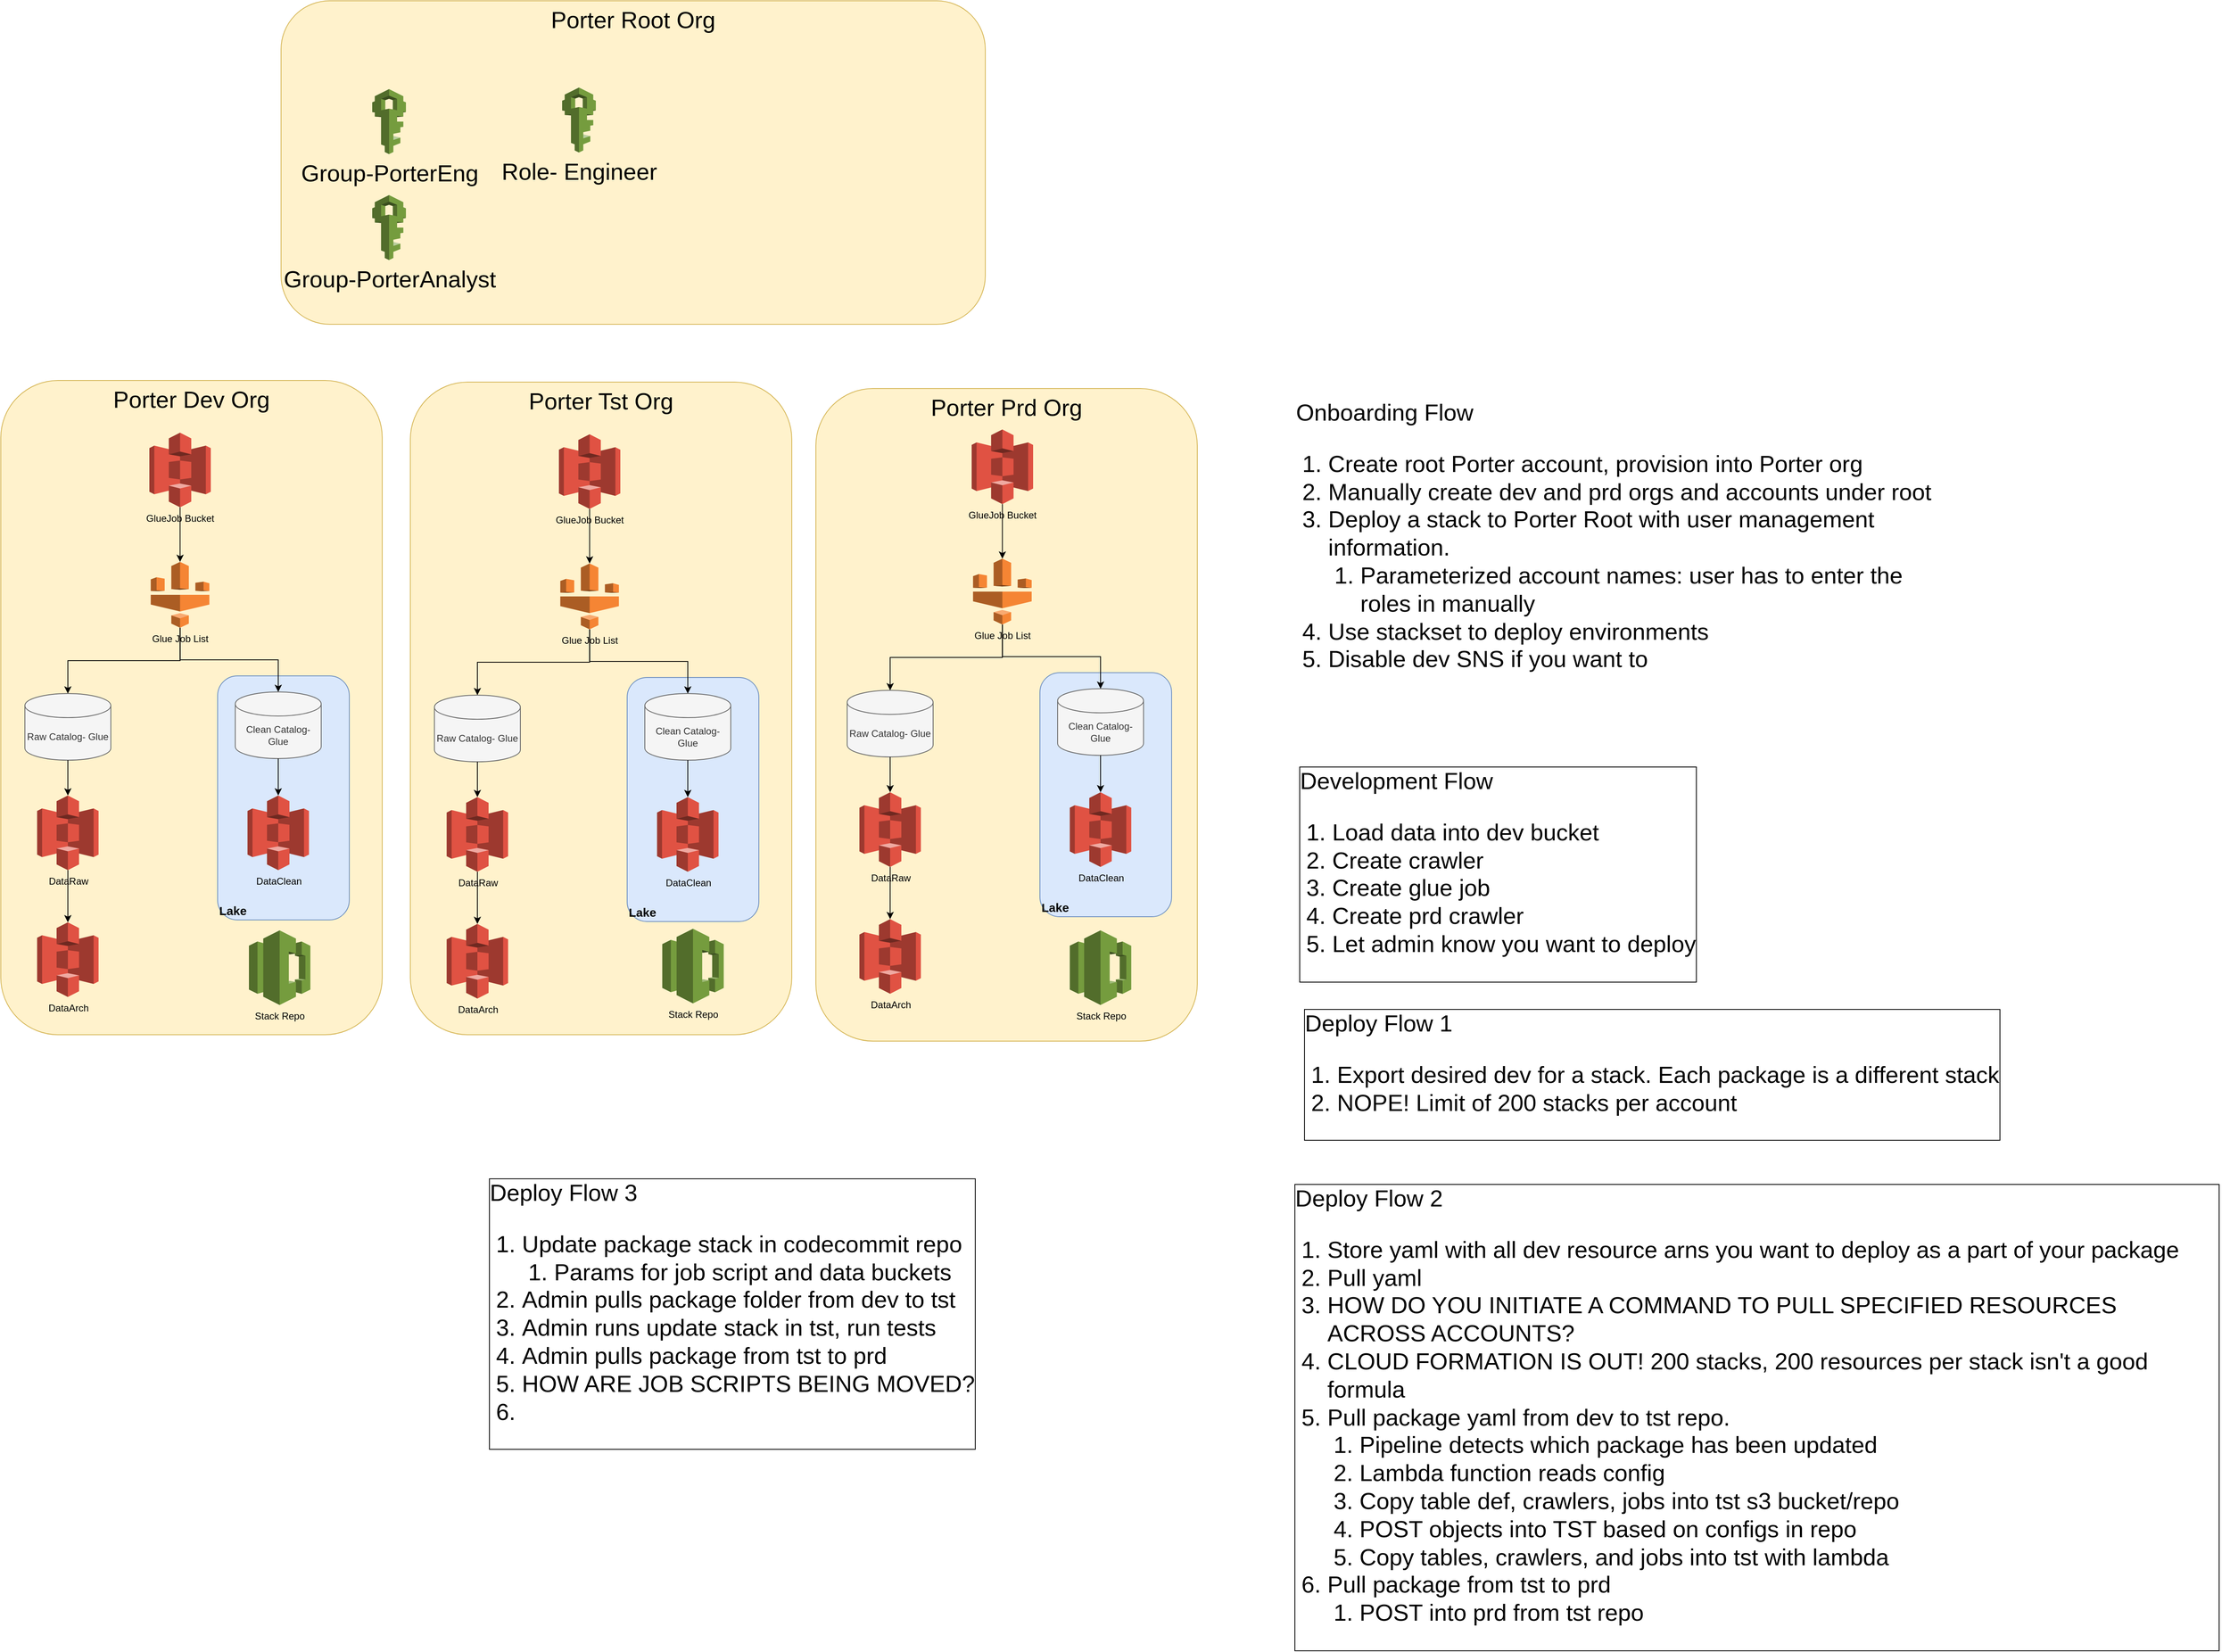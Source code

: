 <mxfile version="13.7.5" type="device" pages="6"><diagram name="Asset Architecture" id="2EqS_P6OQXdeijErWXCW"><mxGraphModel dx="3170" dy="1810" grid="0" gridSize="10" guides="1" tooltips="1" connect="1" arrows="1" fold="1" page="0" pageScale="1" pageWidth="850" pageHeight="1100" math="0" shadow="0"><root><mxCell id="scpbDz2UCf7lGraE3U5E-0"/><mxCell id="scpbDz2UCf7lGraE3U5E-1" parent="scpbDz2UCf7lGraE3U5E-0"/><mxCell id="_mR4a5qz5E4egDHORV4Y-0" value="Porter Dev Org" style="rounded=1;whiteSpace=wrap;html=1;fontSize=29;verticalAlign=top;fillColor=#fff2cc;strokeColor=#d6b656;connectable=0;" vertex="1" parent="scpbDz2UCf7lGraE3U5E-1"><mxGeometry x="-724" y="155" width="475" height="815" as="geometry"/></mxCell><mxCell id="_mR4a5qz5E4egDHORV4Y-1" value="Lake" style="rounded=1;whiteSpace=wrap;html=1;fillColor=#dae8fc;strokeColor=#6c8ebf;verticalAlign=bottom;align=left;fontStyle=1;fontSize=15;" vertex="1" parent="scpbDz2UCf7lGraE3U5E-1"><mxGeometry x="-454" y="523" width="164" height="304" as="geometry"/></mxCell><mxCell id="_mR4a5qz5E4egDHORV4Y-2" style="edgeStyle=orthogonalEdgeStyle;rounded=0;orthogonalLoop=1;jettySize=auto;html=1;exitX=0.5;exitY=1;exitDx=0;exitDy=0;exitPerimeter=0;entryX=0.5;entryY=0;entryDx=0;entryDy=0;entryPerimeter=0;startArrow=none;startFill=0;endArrow=classic;endFill=1;" edge="1" parent="scpbDz2UCf7lGraE3U5E-1" source="_mR4a5qz5E4egDHORV4Y-4" target="_mR4a5qz5E4egDHORV4Y-5"><mxGeometry relative="1" as="geometry"/></mxCell><mxCell id="_mR4a5qz5E4egDHORV4Y-4" value="Glue Job List" style="outlineConnect=0;dashed=0;verticalLabelPosition=bottom;verticalAlign=top;align=center;html=1;shape=mxgraph.aws3.glue;fillColor=#F58534;gradientColor=none;" vertex="1" parent="scpbDz2UCf7lGraE3U5E-1"><mxGeometry x="-537.25" y="381" width="73" height="82" as="geometry"/></mxCell><mxCell id="_mR4a5qz5E4egDHORV4Y-5" value="Raw Catalog- Glue" style="shape=cylinder3;whiteSpace=wrap;html=1;boundedLbl=1;backgroundOutline=1;size=15;fillColor=#f5f5f5;strokeColor=#666666;fontColor=#333333;" vertex="1" parent="scpbDz2UCf7lGraE3U5E-1"><mxGeometry x="-694" y="545" width="107" height="83" as="geometry"/></mxCell><mxCell id="_mR4a5qz5E4egDHORV4Y-6" style="edgeStyle=orthogonalEdgeStyle;rounded=0;orthogonalLoop=1;jettySize=auto;html=1;exitX=0.5;exitY=0;exitDx=0;exitDy=0;exitPerimeter=0;startArrow=classic;startFill=1;endArrow=none;endFill=0;" edge="1" parent="scpbDz2UCf7lGraE3U5E-1" source="_mR4a5qz5E4egDHORV4Y-7" target="_mR4a5qz5E4egDHORV4Y-4"><mxGeometry relative="1" as="geometry"/></mxCell><mxCell id="_mR4a5qz5E4egDHORV4Y-7" value="Clean Catalog- Glue" style="shape=cylinder3;whiteSpace=wrap;html=1;boundedLbl=1;backgroundOutline=1;size=15;fillColor=#f5f5f5;strokeColor=#666666;fontColor=#333333;" vertex="1" parent="scpbDz2UCf7lGraE3U5E-1"><mxGeometry x="-432" y="543" width="107" height="83" as="geometry"/></mxCell><mxCell id="_mR4a5qz5E4egDHORV4Y-8" style="edgeStyle=orthogonalEdgeStyle;rounded=0;orthogonalLoop=1;jettySize=auto;html=1;exitX=0.5;exitY=0;exitDx=0;exitDy=0;exitPerimeter=0;entryX=0.5;entryY=1;entryDx=0;entryDy=0;entryPerimeter=0;startArrow=classic;startFill=1;endArrow=none;endFill=0;" edge="1" parent="scpbDz2UCf7lGraE3U5E-1" source="_mR4a5qz5E4egDHORV4Y-9" target="_mR4a5qz5E4egDHORV4Y-5"><mxGeometry relative="1" as="geometry"/></mxCell><mxCell id="_mR4a5qz5E4egDHORV4Y-9" value="DataRaw" style="outlineConnect=0;dashed=0;verticalLabelPosition=bottom;verticalAlign=top;align=center;html=1;shape=mxgraph.aws3.s3;fillColor=#E05243;gradientColor=none;" vertex="1" parent="scpbDz2UCf7lGraE3U5E-1"><mxGeometry x="-678.75" y="672" width="76.5" height="93" as="geometry"/></mxCell><mxCell id="_mR4a5qz5E4egDHORV4Y-10" style="edgeStyle=orthogonalEdgeStyle;rounded=0;orthogonalLoop=1;jettySize=auto;html=1;exitX=0.5;exitY=0;exitDx=0;exitDy=0;exitPerimeter=0;entryX=0.5;entryY=1;entryDx=0;entryDy=0;entryPerimeter=0;startArrow=classic;startFill=1;endArrow=none;endFill=0;" edge="1" parent="scpbDz2UCf7lGraE3U5E-1" source="_mR4a5qz5E4egDHORV4Y-11" target="_mR4a5qz5E4egDHORV4Y-7"><mxGeometry relative="1" as="geometry"/></mxCell><mxCell id="_mR4a5qz5E4egDHORV4Y-11" value="DataClean" style="outlineConnect=0;dashed=0;verticalLabelPosition=bottom;verticalAlign=top;align=center;html=1;shape=mxgraph.aws3.s3;fillColor=#E05243;gradientColor=none;" vertex="1" parent="scpbDz2UCf7lGraE3U5E-1"><mxGeometry x="-416.75" y="672" width="76.5" height="93" as="geometry"/></mxCell><mxCell id="_mR4a5qz5E4egDHORV4Y-12" style="edgeStyle=orthogonalEdgeStyle;rounded=0;orthogonalLoop=1;jettySize=auto;html=1;exitX=0.5;exitY=0;exitDx=0;exitDy=0;exitPerimeter=0;startArrow=classic;startFill=1;endArrow=none;endFill=0;strokeColor=#000000;strokeWidth=1;fontSize=15;" edge="1" parent="scpbDz2UCf7lGraE3U5E-1" source="_mR4a5qz5E4egDHORV4Y-13" target="_mR4a5qz5E4egDHORV4Y-9"><mxGeometry relative="1" as="geometry"/></mxCell><mxCell id="_mR4a5qz5E4egDHORV4Y-13" value="DataArch" style="outlineConnect=0;dashed=0;verticalLabelPosition=bottom;verticalAlign=top;align=center;html=1;shape=mxgraph.aws3.s3;fillColor=#E05243;gradientColor=none;" vertex="1" parent="scpbDz2UCf7lGraE3U5E-1"><mxGeometry x="-678.75" y="830" width="76.5" height="93" as="geometry"/></mxCell><mxCell id="_mR4a5qz5E4egDHORV4Y-15" style="edgeStyle=orthogonalEdgeStyle;rounded=0;orthogonalLoop=1;jettySize=auto;html=1;exitX=0.5;exitY=1;exitDx=0;exitDy=0;exitPerimeter=0;startArrow=none;startFill=0;endArrow=classic;endFill=1;fontSize=29;" edge="1" parent="scpbDz2UCf7lGraE3U5E-1" source="_mR4a5qz5E4egDHORV4Y-14" target="_mR4a5qz5E4egDHORV4Y-4"><mxGeometry relative="1" as="geometry"/></mxCell><mxCell id="_mR4a5qz5E4egDHORV4Y-14" value="GlueJob Bucket" style="outlineConnect=0;dashed=0;verticalLabelPosition=bottom;verticalAlign=top;align=center;html=1;shape=mxgraph.aws3.s3;fillColor=#E05243;gradientColor=none;" vertex="1" parent="scpbDz2UCf7lGraE3U5E-1"><mxGeometry x="-539" y="220" width="76.5" height="93" as="geometry"/></mxCell><mxCell id="_mR4a5qz5E4egDHORV4Y-16" value="Porter Prd Org" style="rounded=1;whiteSpace=wrap;html=1;fontSize=29;verticalAlign=top;fillColor=#fff2cc;strokeColor=#d6b656;connectable=0;" vertex="1" parent="scpbDz2UCf7lGraE3U5E-1"><mxGeometry x="291" y="165" width="475" height="813" as="geometry"/></mxCell><mxCell id="_mR4a5qz5E4egDHORV4Y-17" value="Lake" style="rounded=1;whiteSpace=wrap;html=1;fillColor=#dae8fc;strokeColor=#6c8ebf;verticalAlign=bottom;align=left;fontStyle=1;fontSize=15;" vertex="1" parent="scpbDz2UCf7lGraE3U5E-1"><mxGeometry x="570" y="519" width="164" height="304" as="geometry"/></mxCell><mxCell id="_mR4a5qz5E4egDHORV4Y-18" style="edgeStyle=orthogonalEdgeStyle;rounded=0;orthogonalLoop=1;jettySize=auto;html=1;exitX=0.5;exitY=1;exitDx=0;exitDy=0;exitPerimeter=0;entryX=0.5;entryY=0;entryDx=0;entryDy=0;entryPerimeter=0;startArrow=none;startFill=0;endArrow=classic;endFill=1;" edge="1" parent="scpbDz2UCf7lGraE3U5E-1" source="_mR4a5qz5E4egDHORV4Y-19" target="_mR4a5qz5E4egDHORV4Y-20"><mxGeometry relative="1" as="geometry"/></mxCell><mxCell id="_mR4a5qz5E4egDHORV4Y-19" value="Glue Job List" style="outlineConnect=0;dashed=0;verticalLabelPosition=bottom;verticalAlign=top;align=center;html=1;shape=mxgraph.aws3.glue;fillColor=#F58534;gradientColor=none;" vertex="1" parent="scpbDz2UCf7lGraE3U5E-1"><mxGeometry x="486.75" y="377" width="73" height="82" as="geometry"/></mxCell><mxCell id="_mR4a5qz5E4egDHORV4Y-20" value="Raw Catalog- Glue" style="shape=cylinder3;whiteSpace=wrap;html=1;boundedLbl=1;backgroundOutline=1;size=15;fillColor=#f5f5f5;strokeColor=#666666;fontColor=#333333;" vertex="1" parent="scpbDz2UCf7lGraE3U5E-1"><mxGeometry x="330" y="541" width="107" height="83" as="geometry"/></mxCell><mxCell id="_mR4a5qz5E4egDHORV4Y-21" style="edgeStyle=orthogonalEdgeStyle;rounded=0;orthogonalLoop=1;jettySize=auto;html=1;exitX=0.5;exitY=0;exitDx=0;exitDy=0;exitPerimeter=0;startArrow=classic;startFill=1;endArrow=none;endFill=0;" edge="1" parent="scpbDz2UCf7lGraE3U5E-1" source="_mR4a5qz5E4egDHORV4Y-22" target="_mR4a5qz5E4egDHORV4Y-19"><mxGeometry relative="1" as="geometry"/></mxCell><mxCell id="_mR4a5qz5E4egDHORV4Y-22" value="Clean Catalog- Glue" style="shape=cylinder3;whiteSpace=wrap;html=1;boundedLbl=1;backgroundOutline=1;size=15;fillColor=#f5f5f5;strokeColor=#666666;fontColor=#333333;" vertex="1" parent="scpbDz2UCf7lGraE3U5E-1"><mxGeometry x="592" y="539" width="107" height="83" as="geometry"/></mxCell><mxCell id="_mR4a5qz5E4egDHORV4Y-23" style="edgeStyle=orthogonalEdgeStyle;rounded=0;orthogonalLoop=1;jettySize=auto;html=1;exitX=0.5;exitY=0;exitDx=0;exitDy=0;exitPerimeter=0;entryX=0.5;entryY=1;entryDx=0;entryDy=0;entryPerimeter=0;startArrow=classic;startFill=1;endArrow=none;endFill=0;" edge="1" parent="scpbDz2UCf7lGraE3U5E-1" source="_mR4a5qz5E4egDHORV4Y-24" target="_mR4a5qz5E4egDHORV4Y-20"><mxGeometry relative="1" as="geometry"/></mxCell><mxCell id="_mR4a5qz5E4egDHORV4Y-24" value="DataRaw" style="outlineConnect=0;dashed=0;verticalLabelPosition=bottom;verticalAlign=top;align=center;html=1;shape=mxgraph.aws3.s3;fillColor=#E05243;gradientColor=none;" vertex="1" parent="scpbDz2UCf7lGraE3U5E-1"><mxGeometry x="345.25" y="668" width="76.5" height="93" as="geometry"/></mxCell><mxCell id="_mR4a5qz5E4egDHORV4Y-25" style="edgeStyle=orthogonalEdgeStyle;rounded=0;orthogonalLoop=1;jettySize=auto;html=1;exitX=0.5;exitY=0;exitDx=0;exitDy=0;exitPerimeter=0;entryX=0.5;entryY=1;entryDx=0;entryDy=0;entryPerimeter=0;startArrow=classic;startFill=1;endArrow=none;endFill=0;" edge="1" parent="scpbDz2UCf7lGraE3U5E-1" source="_mR4a5qz5E4egDHORV4Y-26" target="_mR4a5qz5E4egDHORV4Y-22"><mxGeometry relative="1" as="geometry"/></mxCell><mxCell id="_mR4a5qz5E4egDHORV4Y-26" value="DataClean" style="outlineConnect=0;dashed=0;verticalLabelPosition=bottom;verticalAlign=top;align=center;html=1;shape=mxgraph.aws3.s3;fillColor=#E05243;gradientColor=none;" vertex="1" parent="scpbDz2UCf7lGraE3U5E-1"><mxGeometry x="607.25" y="668" width="76.5" height="93" as="geometry"/></mxCell><mxCell id="_mR4a5qz5E4egDHORV4Y-27" style="edgeStyle=orthogonalEdgeStyle;rounded=0;orthogonalLoop=1;jettySize=auto;html=1;exitX=0.5;exitY=0;exitDx=0;exitDy=0;exitPerimeter=0;startArrow=classic;startFill=1;endArrow=none;endFill=0;strokeColor=#000000;strokeWidth=1;fontSize=15;" edge="1" parent="scpbDz2UCf7lGraE3U5E-1" source="_mR4a5qz5E4egDHORV4Y-28" target="_mR4a5qz5E4egDHORV4Y-24"><mxGeometry relative="1" as="geometry"/></mxCell><mxCell id="_mR4a5qz5E4egDHORV4Y-28" value="DataArch" style="outlineConnect=0;dashed=0;verticalLabelPosition=bottom;verticalAlign=top;align=center;html=1;shape=mxgraph.aws3.s3;fillColor=#E05243;gradientColor=none;" vertex="1" parent="scpbDz2UCf7lGraE3U5E-1"><mxGeometry x="345.25" y="826" width="76.5" height="93" as="geometry"/></mxCell><mxCell id="_mR4a5qz5E4egDHORV4Y-29" style="edgeStyle=orthogonalEdgeStyle;rounded=0;orthogonalLoop=1;jettySize=auto;html=1;exitX=0.5;exitY=1;exitDx=0;exitDy=0;exitPerimeter=0;startArrow=none;startFill=0;endArrow=classic;endFill=1;fontSize=29;" edge="1" parent="scpbDz2UCf7lGraE3U5E-1" source="_mR4a5qz5E4egDHORV4Y-30" target="_mR4a5qz5E4egDHORV4Y-19"><mxGeometry relative="1" as="geometry"/></mxCell><mxCell id="_mR4a5qz5E4egDHORV4Y-30" value="GlueJob Bucket" style="outlineConnect=0;dashed=0;verticalLabelPosition=bottom;verticalAlign=top;align=center;html=1;shape=mxgraph.aws3.s3;fillColor=#E05243;gradientColor=none;" vertex="1" parent="scpbDz2UCf7lGraE3U5E-1"><mxGeometry x="485" y="216" width="76.5" height="93" as="geometry"/></mxCell><mxCell id="_mR4a5qz5E4egDHORV4Y-31" value="Onboarding Flow&lt;br&gt;&lt;ol&gt;&lt;li&gt;Create root Porter account, provision into Porter org&lt;/li&gt;&lt;li&gt;Manually create dev and prd orgs and accounts under root&lt;/li&gt;&lt;li&gt;Deploy a stack to Porter Root with user management information.&amp;nbsp;&lt;/li&gt;&lt;ol&gt;&lt;li&gt;Parameterized account names: user has to enter the roles in manually&lt;/li&gt;&lt;/ol&gt;&lt;li&gt;Use stackset to deploy environments&lt;/li&gt;&lt;li&gt;Disable dev SNS if you want to&lt;/li&gt;&lt;/ol&gt;" style="text;html=1;strokeColor=none;fillColor=none;align=left;verticalAlign=top;whiteSpace=wrap;rounded=0;fontSize=29;" vertex="1" parent="scpbDz2UCf7lGraE3U5E-1"><mxGeometry x="887" y="171" width="826" height="376" as="geometry"/></mxCell><mxCell id="_mR4a5qz5E4egDHORV4Y-32" value="Porter Root Org" style="rounded=1;whiteSpace=wrap;html=1;fontSize=29;verticalAlign=top;fillColor=#fff2cc;strokeColor=#d6b656;connectable=0;" vertex="1" parent="scpbDz2UCf7lGraE3U5E-1"><mxGeometry x="-375" y="-318" width="877" height="403" as="geometry"/></mxCell><mxCell id="_mR4a5qz5E4egDHORV4Y-33" value="Group-PorterEng" style="outlineConnect=0;dashed=0;verticalLabelPosition=bottom;verticalAlign=top;align=center;html=1;shape=mxgraph.aws3.iam;fillColor=#759C3E;gradientColor=none;fontSize=29;" vertex="1" parent="scpbDz2UCf7lGraE3U5E-1"><mxGeometry x="-261.5" y="-208" width="42" height="81" as="geometry"/></mxCell><mxCell id="_mR4a5qz5E4egDHORV4Y-34" value="Group-PorterAnalyst" style="outlineConnect=0;dashed=0;verticalLabelPosition=bottom;verticalAlign=top;align=center;html=1;shape=mxgraph.aws3.iam;fillColor=#759C3E;gradientColor=none;fontSize=29;" vertex="1" parent="scpbDz2UCf7lGraE3U5E-1"><mxGeometry x="-261.5" y="-76" width="42" height="81" as="geometry"/></mxCell><mxCell id="_mR4a5qz5E4egDHORV4Y-35" value="Role- Engineer" style="outlineConnect=0;dashed=0;verticalLabelPosition=bottom;verticalAlign=top;align=center;html=1;shape=mxgraph.aws3.iam;fillColor=#759C3E;gradientColor=none;fontSize=29;" vertex="1" parent="scpbDz2UCf7lGraE3U5E-1"><mxGeometry x="-25" y="-210" width="42" height="81" as="geometry"/></mxCell><mxCell id="8KpSF2yJuv3AIkiW4B0C-0" value="Development Flow&lt;br&gt;&lt;ol&gt;&lt;li&gt;Load data into dev bucket&lt;/li&gt;&lt;li&gt;Create crawler&lt;/li&gt;&lt;li&gt;Create glue job&lt;/li&gt;&lt;li&gt;Create prd crawler&lt;/li&gt;&lt;li&gt;Let admin know you want to deploy&lt;/li&gt;&lt;/ol&gt;" style="text;html=1;strokeColor=none;fillColor=none;align=left;verticalAlign=top;whiteSpace=wrap;rounded=0;fontSize=29;labelBorderColor=#000000;" vertex="1" parent="scpbDz2UCf7lGraE3U5E-1"><mxGeometry x="891" y="629" width="826" height="290" as="geometry"/></mxCell><mxCell id="8KpSF2yJuv3AIkiW4B0C-1" value="Deploy Flow 1&lt;br&gt;&lt;ol&gt;&lt;li&gt;Export desired dev for a stack. Each package is a different stack&lt;/li&gt;&lt;li&gt;NOPE! Limit of 200 stacks per account&lt;/li&gt;&lt;/ol&gt;" style="text;html=1;strokeColor=none;fillColor=none;align=left;verticalAlign=top;whiteSpace=wrap;rounded=0;fontSize=29;labelBorderColor=#000000;" vertex="1" parent="scpbDz2UCf7lGraE3U5E-1"><mxGeometry x="897" y="931" width="1154" height="290" as="geometry"/></mxCell><mxCell id="hAF3sGcVIKN4kmsECSmR-0" value="Porter Tst Org" style="rounded=1;whiteSpace=wrap;html=1;fontSize=29;verticalAlign=top;fillColor=#fff2cc;strokeColor=#d6b656;connectable=0;" vertex="1" parent="scpbDz2UCf7lGraE3U5E-1"><mxGeometry x="-214" y="157" width="475" height="813" as="geometry"/></mxCell><mxCell id="hAF3sGcVIKN4kmsECSmR-1" value="Lake" style="rounded=1;whiteSpace=wrap;html=1;fillColor=#dae8fc;strokeColor=#6c8ebf;verticalAlign=bottom;align=left;fontStyle=1;fontSize=15;" vertex="1" parent="scpbDz2UCf7lGraE3U5E-1"><mxGeometry x="56" y="525" width="164" height="304" as="geometry"/></mxCell><mxCell id="hAF3sGcVIKN4kmsECSmR-2" style="edgeStyle=orthogonalEdgeStyle;rounded=0;orthogonalLoop=1;jettySize=auto;html=1;exitX=0.5;exitY=1;exitDx=0;exitDy=0;exitPerimeter=0;entryX=0.5;entryY=0;entryDx=0;entryDy=0;entryPerimeter=0;startArrow=none;startFill=0;endArrow=classic;endFill=1;" edge="1" parent="scpbDz2UCf7lGraE3U5E-1" source="hAF3sGcVIKN4kmsECSmR-3" target="hAF3sGcVIKN4kmsECSmR-4"><mxGeometry relative="1" as="geometry"/></mxCell><mxCell id="hAF3sGcVIKN4kmsECSmR-3" value="Glue Job List" style="outlineConnect=0;dashed=0;verticalLabelPosition=bottom;verticalAlign=top;align=center;html=1;shape=mxgraph.aws3.glue;fillColor=#F58534;gradientColor=none;" vertex="1" parent="scpbDz2UCf7lGraE3U5E-1"><mxGeometry x="-27.25" y="383" width="73" height="82" as="geometry"/></mxCell><mxCell id="hAF3sGcVIKN4kmsECSmR-4" value="Raw Catalog- Glue" style="shape=cylinder3;whiteSpace=wrap;html=1;boundedLbl=1;backgroundOutline=1;size=15;fillColor=#f5f5f5;strokeColor=#666666;fontColor=#333333;" vertex="1" parent="scpbDz2UCf7lGraE3U5E-1"><mxGeometry x="-184" y="547" width="107" height="83" as="geometry"/></mxCell><mxCell id="hAF3sGcVIKN4kmsECSmR-5" style="edgeStyle=orthogonalEdgeStyle;rounded=0;orthogonalLoop=1;jettySize=auto;html=1;exitX=0.5;exitY=0;exitDx=0;exitDy=0;exitPerimeter=0;startArrow=classic;startFill=1;endArrow=none;endFill=0;" edge="1" parent="scpbDz2UCf7lGraE3U5E-1" source="hAF3sGcVIKN4kmsECSmR-6" target="hAF3sGcVIKN4kmsECSmR-3"><mxGeometry relative="1" as="geometry"/></mxCell><mxCell id="hAF3sGcVIKN4kmsECSmR-6" value="Clean Catalog- Glue" style="shape=cylinder3;whiteSpace=wrap;html=1;boundedLbl=1;backgroundOutline=1;size=15;fillColor=#f5f5f5;strokeColor=#666666;fontColor=#333333;" vertex="1" parent="scpbDz2UCf7lGraE3U5E-1"><mxGeometry x="78" y="545" width="107" height="83" as="geometry"/></mxCell><mxCell id="hAF3sGcVIKN4kmsECSmR-7" style="edgeStyle=orthogonalEdgeStyle;rounded=0;orthogonalLoop=1;jettySize=auto;html=1;exitX=0.5;exitY=0;exitDx=0;exitDy=0;exitPerimeter=0;entryX=0.5;entryY=1;entryDx=0;entryDy=0;entryPerimeter=0;startArrow=classic;startFill=1;endArrow=none;endFill=0;" edge="1" parent="scpbDz2UCf7lGraE3U5E-1" source="hAF3sGcVIKN4kmsECSmR-8" target="hAF3sGcVIKN4kmsECSmR-4"><mxGeometry relative="1" as="geometry"/></mxCell><mxCell id="hAF3sGcVIKN4kmsECSmR-8" value="DataRaw" style="outlineConnect=0;dashed=0;verticalLabelPosition=bottom;verticalAlign=top;align=center;html=1;shape=mxgraph.aws3.s3;fillColor=#E05243;gradientColor=none;" vertex="1" parent="scpbDz2UCf7lGraE3U5E-1"><mxGeometry x="-168.75" y="674" width="76.5" height="93" as="geometry"/></mxCell><mxCell id="hAF3sGcVIKN4kmsECSmR-9" style="edgeStyle=orthogonalEdgeStyle;rounded=0;orthogonalLoop=1;jettySize=auto;html=1;exitX=0.5;exitY=0;exitDx=0;exitDy=0;exitPerimeter=0;entryX=0.5;entryY=1;entryDx=0;entryDy=0;entryPerimeter=0;startArrow=classic;startFill=1;endArrow=none;endFill=0;" edge="1" parent="scpbDz2UCf7lGraE3U5E-1" source="hAF3sGcVIKN4kmsECSmR-10" target="hAF3sGcVIKN4kmsECSmR-6"><mxGeometry relative="1" as="geometry"/></mxCell><mxCell id="hAF3sGcVIKN4kmsECSmR-10" value="DataClean" style="outlineConnect=0;dashed=0;verticalLabelPosition=bottom;verticalAlign=top;align=center;html=1;shape=mxgraph.aws3.s3;fillColor=#E05243;gradientColor=none;" vertex="1" parent="scpbDz2UCf7lGraE3U5E-1"><mxGeometry x="93.25" y="674" width="76.5" height="93" as="geometry"/></mxCell><mxCell id="hAF3sGcVIKN4kmsECSmR-11" style="edgeStyle=orthogonalEdgeStyle;rounded=0;orthogonalLoop=1;jettySize=auto;html=1;exitX=0.5;exitY=0;exitDx=0;exitDy=0;exitPerimeter=0;startArrow=classic;startFill=1;endArrow=none;endFill=0;strokeColor=#000000;strokeWidth=1;fontSize=15;" edge="1" parent="scpbDz2UCf7lGraE3U5E-1" source="hAF3sGcVIKN4kmsECSmR-12" target="hAF3sGcVIKN4kmsECSmR-8"><mxGeometry relative="1" as="geometry"/></mxCell><mxCell id="hAF3sGcVIKN4kmsECSmR-12" value="DataArch" style="outlineConnect=0;dashed=0;verticalLabelPosition=bottom;verticalAlign=top;align=center;html=1;shape=mxgraph.aws3.s3;fillColor=#E05243;gradientColor=none;" vertex="1" parent="scpbDz2UCf7lGraE3U5E-1"><mxGeometry x="-168.75" y="832" width="76.5" height="93" as="geometry"/></mxCell><mxCell id="hAF3sGcVIKN4kmsECSmR-13" style="edgeStyle=orthogonalEdgeStyle;rounded=0;orthogonalLoop=1;jettySize=auto;html=1;exitX=0.5;exitY=1;exitDx=0;exitDy=0;exitPerimeter=0;startArrow=none;startFill=0;endArrow=classic;endFill=1;fontSize=29;" edge="1" parent="scpbDz2UCf7lGraE3U5E-1" source="hAF3sGcVIKN4kmsECSmR-14" target="hAF3sGcVIKN4kmsECSmR-3"><mxGeometry relative="1" as="geometry"/></mxCell><mxCell id="hAF3sGcVIKN4kmsECSmR-14" value="GlueJob Bucket" style="outlineConnect=0;dashed=0;verticalLabelPosition=bottom;verticalAlign=top;align=center;html=1;shape=mxgraph.aws3.s3;fillColor=#E05243;gradientColor=none;" vertex="1" parent="scpbDz2UCf7lGraE3U5E-1"><mxGeometry x="-29" y="222" width="76.5" height="93" as="geometry"/></mxCell><mxCell id="hAF3sGcVIKN4kmsECSmR-15" value="Deploy Flow 2&lt;br&gt;&lt;ol&gt;&lt;li&gt;Store yaml with all dev resource arns you want to deploy as a part of your package&lt;/li&gt;&lt;li&gt;Pull yaml&amp;nbsp;&lt;/li&gt;&lt;li&gt;HOW DO YOU INITIATE A COMMAND TO PULL SPECIFIED RESOURCES ACROSS ACCOUNTS?&lt;/li&gt;&lt;li&gt;CLOUD FORMATION IS OUT! 200 stacks, 200 resources per stack isn't a good formula&lt;/li&gt;&lt;li&gt;Pull package yaml from dev to tst repo.&amp;nbsp;&lt;/li&gt;&lt;ol&gt;&lt;li&gt;Pipeline detects which package has been updated&lt;/li&gt;&lt;li&gt;Lambda function reads config&lt;/li&gt;&lt;li&gt;Copy table def, crawlers, jobs into tst s3 bucket/repo&lt;/li&gt;&lt;li&gt;POST objects into TST based on configs in repo&lt;/li&gt;&lt;li&gt;Copy tables, crawlers, and jobs into tst with lambda&lt;/li&gt;&lt;/ol&gt;&lt;li&gt;Pull package from tst to prd&lt;/li&gt;&lt;ol&gt;&lt;li&gt;POST into prd from tst repo&lt;/li&gt;&lt;/ol&gt;&lt;/ol&gt;" style="text;html=1;strokeColor=none;fillColor=none;align=left;verticalAlign=top;whiteSpace=wrap;rounded=0;fontSize=29;labelBorderColor=#000000;" vertex="1" parent="scpbDz2UCf7lGraE3U5E-1"><mxGeometry x="885" y="1149" width="1154" height="572" as="geometry"/></mxCell><mxCell id="xbjLHxxXX2tWnXuiBo73-2" value="Stack Repo" style="outlineConnect=0;dashed=0;verticalLabelPosition=bottom;verticalAlign=top;align=center;html=1;shape=mxgraph.aws3.codecommit;fillColor=#759C3E;gradientColor=none;" vertex="1" parent="scpbDz2UCf7lGraE3U5E-1"><mxGeometry x="-415" y="840" width="76.5" height="93" as="geometry"/></mxCell><mxCell id="xbjLHxxXX2tWnXuiBo73-3" value="Stack Repo" style="outlineConnect=0;dashed=0;verticalLabelPosition=bottom;verticalAlign=top;align=center;html=1;shape=mxgraph.aws3.codecommit;fillColor=#759C3E;gradientColor=none;" vertex="1" parent="scpbDz2UCf7lGraE3U5E-1"><mxGeometry x="99.75" y="838" width="76.5" height="93" as="geometry"/></mxCell><mxCell id="xbjLHxxXX2tWnXuiBo73-4" value="Stack Repo" style="outlineConnect=0;dashed=0;verticalLabelPosition=bottom;verticalAlign=top;align=center;html=1;shape=mxgraph.aws3.codecommit;fillColor=#759C3E;gradientColor=none;" vertex="1" parent="scpbDz2UCf7lGraE3U5E-1"><mxGeometry x="607.25" y="840" width="76.5" height="93" as="geometry"/></mxCell><mxCell id="xbjLHxxXX2tWnXuiBo73-5" value="Deploy Flow 3&lt;br&gt;&lt;ol&gt;&lt;li&gt;Update package stack in codecommit repo&lt;/li&gt;&lt;ol&gt;&lt;li&gt;Params for job script and data buckets&lt;/li&gt;&lt;/ol&gt;&lt;li&gt;Admin pulls package folder from dev to tst&lt;/li&gt;&lt;li&gt;Admin runs update stack in tst, run tests&lt;/li&gt;&lt;li&gt;Admin pulls package from tst to prd&lt;/li&gt;&lt;li&gt;HOW ARE JOB SCRIPTS BEING MOVED?&lt;/li&gt;&lt;li&gt;&lt;br&gt;&lt;/li&gt;&lt;/ol&gt;" style="text;html=1;strokeColor=none;fillColor=none;align=left;verticalAlign=top;whiteSpace=wrap;rounded=0;fontSize=29;labelBorderColor=#000000;" vertex="1" parent="scpbDz2UCf7lGraE3U5E-1"><mxGeometry x="-118" y="1142" width="694" height="340" as="geometry"/></mxCell></root></mxGraphModel></diagram><diagram id="iKO4o7yFT3pEjwRUfqUV" name="Repo Format"><mxGraphModel dx="1822" dy="846" grid="0" gridSize="10" guides="1" tooltips="1" connect="1" arrows="1" fold="1" page="0" pageScale="1" pageWidth="850" pageHeight="1100" math="0" shadow="0"><root><mxCell id="dG22LVMtt6YnJ8toFEyP-0"/><mxCell id="dG22LVMtt6YnJ8toFEyP-1" parent="dG22LVMtt6YnJ8toFEyP-0"/><mxCell id="rcPSTdZBeove6le9k2RX-0" value="Dev CodeCommit" style="outlineConnect=0;dashed=0;verticalLabelPosition=bottom;verticalAlign=top;align=center;html=1;shape=mxgraph.aws3.codecommit;fillColor=#759C3E;gradientColor=none;" parent="dG22LVMtt6YnJ8toFEyP-1" vertex="1"><mxGeometry x="-54" y="211" width="76.5" height="93" as="geometry"/></mxCell><mxCell id="rcPSTdZBeove6le9k2RX-1" value="Root/&lt;br&gt;&amp;nbsp; &amp;nbsp; &amp;nbsp;jobname1/&lt;br&gt;&amp;nbsp; &amp;nbsp; &amp;nbsp; &amp;nbsp; &amp;nbsp; &amp;nbsp; config.yaml&lt;br&gt;&amp;nbsp; &amp;nbsp; &amp;nbsp; &amp;nbsp; &amp;nbsp; &amp;nbsp; jobname.py&lt;br&gt;&amp;nbsp; &amp;nbsp; &amp;nbsp;jobname2/" style="text;html=1;fillColor=none;align=left;verticalAlign=top;whiteSpace=wrap;rounded=0;fontSize=15;strokeColor=#000000;" parent="dG22LVMtt6YnJ8toFEyP-1" vertex="1"><mxGeometry x="67" y="224" width="191" height="114" as="geometry"/></mxCell><mxCell id="rcPSTdZBeove6le9k2RX-2" value="config.yaml&lt;br&gt;jobfile:&lt;br&gt;&amp;nbsp; &amp;nbsp; &amp;lt;python script&amp;gt;&lt;br&gt;raw table:&lt;br&gt;&amp;nbsp; &amp;nbsp; &amp;lt;table name&amp;gt;&lt;br&gt;clean table:&lt;br&gt;&amp;nbsp; &amp;nbsp; &amp;lt;clean table&amp;gt;&lt;br&gt;raw crawler:&lt;br&gt;&amp;nbsp; &amp;nbsp;&amp;lt;raw db crawler&amp;gt;&lt;br&gt;clean crawler:&lt;br&gt;&amp;nbsp; &amp;nbsp;&amp;lt;cleandb crawler&amp;gt;" style="text;html=1;fillColor=none;align=left;verticalAlign=top;whiteSpace=wrap;rounded=0;fontSize=15;strokeColor=#000000;" parent="dG22LVMtt6YnJ8toFEyP-1" vertex="1"><mxGeometry x="289" y="227" width="217" height="228" as="geometry"/></mxCell></root></mxGraphModel></diagram><diagram id="wrzGHLkkvNSR2RmXDh4S" name="Event Driven Flow"><mxGraphModel dx="1822" dy="846" grid="0" gridSize="10" guides="1" tooltips="1" connect="1" arrows="1" fold="1" page="0" pageScale="1" pageWidth="850" pageHeight="1100" math="0" shadow="0"><root><mxCell id="gP3oo4RhfGJOSE7Aarbc-0"/><mxCell id="gP3oo4RhfGJOSE7Aarbc-1" parent="gP3oo4RhfGJOSE7Aarbc-0"/><mxCell id="WxKGwjnNWfGhcNnydcZU-2" style="edgeStyle=orthogonalEdgeStyle;rounded=0;orthogonalLoop=1;jettySize=auto;html=1;exitX=1;exitY=0.5;exitDx=0;exitDy=0;exitPerimeter=0;startArrow=none;startFill=0;endArrow=none;endFill=0;strokeColor=#000000;strokeWidth=1;fontSize=18;" parent="gP3oo4RhfGJOSE7Aarbc-1" source="gP3oo4RhfGJOSE7Aarbc-2" target="WxKGwjnNWfGhcNnydcZU-0" edge="1"><mxGeometry relative="1" as="geometry"/></mxCell><mxCell id="gP3oo4RhfGJOSE7Aarbc-2" value="SNS File Upload Event" style="outlineConnect=0;dashed=0;verticalLabelPosition=bottom;verticalAlign=top;align=center;html=1;shape=mxgraph.aws3.sns;fillColor=#D9A741;gradientColor=none;strokeColor=#000000;fontSize=18;" parent="gP3oo4RhfGJOSE7Aarbc-1" vertex="1"><mxGeometry x="89" y="395.25" width="76.5" height="76.5" as="geometry"/></mxCell><mxCell id="WxKGwjnNWfGhcNnydcZU-1" style="edgeStyle=orthogonalEdgeStyle;rounded=0;orthogonalLoop=1;jettySize=auto;html=1;exitX=1;exitY=0.5;exitDx=0;exitDy=0;exitPerimeter=0;startArrow=none;startFill=0;endArrow=none;endFill=0;strokeColor=#000000;strokeWidth=1;fontSize=18;" parent="gP3oo4RhfGJOSE7Aarbc-1" source="rGlg48fD530b9BuWm_nv-0" target="gP3oo4RhfGJOSE7Aarbc-2" edge="1"><mxGeometry relative="1" as="geometry"/></mxCell><mxCell id="rGlg48fD530b9BuWm_nv-0" value="DataRaw- Prd" style="outlineConnect=0;dashed=0;verticalLabelPosition=bottom;verticalAlign=top;align=center;html=1;shape=mxgraph.aws3.s3;fillColor=#E05243;gradientColor=none;fontSize=19;" parent="gP3oo4RhfGJOSE7Aarbc-1" vertex="1"><mxGeometry x="-112" y="387" width="76.5" height="93" as="geometry"/></mxCell><mxCell id="WxKGwjnNWfGhcNnydcZU-7" style="edgeStyle=orthogonalEdgeStyle;rounded=0;orthogonalLoop=1;jettySize=auto;html=1;exitX=1;exitY=0.5;exitDx=0;exitDy=0;exitPerimeter=0;startArrow=none;startFill=0;endArrow=none;endFill=0;strokeColor=#000000;strokeWidth=1;fontSize=18;" parent="gP3oo4RhfGJOSE7Aarbc-1" source="WxKGwjnNWfGhcNnydcZU-0" target="WxKGwjnNWfGhcNnydcZU-6" edge="1"><mxGeometry relative="1" as="geometry"/></mxCell><mxCell id="WxKGwjnNWfGhcNnydcZU-0" value="SQS File Upload Event" style="outlineConnect=0;dashed=0;verticalLabelPosition=bottom;verticalAlign=top;align=center;html=1;shape=mxgraph.aws3.sqs;fillColor=#D9A741;gradientColor=none;strokeColor=#000000;fontSize=18;" parent="gP3oo4RhfGJOSE7Aarbc-1" vertex="1"><mxGeometry x="334" y="387" width="76.5" height="93" as="geometry"/></mxCell><mxCell id="WxKGwjnNWfGhcNnydcZU-5" value="&amp;lt;proj&amp;gt;/&lt;br style=&quot;font-size: 15px;&quot;&gt;&lt;blockquote style=&quot;margin: 0px 0px 0px 40px; border: none; padding: 0px; font-size: 15px;&quot;&gt;&amp;lt;provider&amp;gt;/&lt;/blockquote&gt;&lt;blockquote style=&quot;margin: 0px 0px 0px 40px; border: none; padding: 0px; font-size: 15px;&quot;&gt;&lt;blockquote style=&quot;margin: 0px 0px 0px 40px; border: none; padding: 0px; font-size: 15px;&quot;&gt;&amp;lt;dataset&amp;gt;/&lt;/blockquote&gt;&lt;blockquote style=&quot;margin: 0px 0px 0px 40px; border: none; padding: 0px; font-size: 15px;&quot;&gt;&amp;nbsp; &amp;nbsp; filename.json&lt;/blockquote&gt;&lt;/blockquote&gt;" style="text;html=1;strokeColor=none;fillColor=none;align=left;verticalAlign=middle;whiteSpace=wrap;rounded=0;fontSize=15;" parent="gP3oo4RhfGJOSE7Aarbc-1" vertex="1"><mxGeometry x="-175" y="517" width="192" height="84" as="geometry"/></mxCell><mxCell id="WxKGwjnNWfGhcNnydcZU-9" style="edgeStyle=orthogonalEdgeStyle;rounded=0;orthogonalLoop=1;jettySize=auto;html=1;exitX=1;exitY=0.5;exitDx=0;exitDy=0;exitPerimeter=0;startArrow=none;startFill=0;endArrow=none;endFill=0;strokeColor=#000000;strokeWidth=1;fontSize=18;" parent="gP3oo4RhfGJOSE7Aarbc-1" source="WxKGwjnNWfGhcNnydcZU-6" target="WxKGwjnNWfGhcNnydcZU-8" edge="1"><mxGeometry relative="1" as="geometry"/></mxCell><mxCell id="WxKGwjnNWfGhcNnydcZU-6" value="Lambda- Fire Trigger" style="outlineConnect=0;dashed=0;verticalLabelPosition=bottom;verticalAlign=top;align=center;html=1;shape=mxgraph.aws3.lambda;fillColor=#F58534;gradientColor=none;strokeColor=#000000;fontSize=18;" parent="gP3oo4RhfGJOSE7Aarbc-1" vertex="1"><mxGeometry x="545" y="387" width="76.5" height="93" as="geometry"/></mxCell><mxCell id="WxKGwjnNWfGhcNnydcZU-8" value="Glue trigger &amp;lt;proj&amp;gt;/&amp;lt;prov&amp;gt;/&amp;lt;dataset&amp;gt;" style="outlineConnect=0;dashed=0;verticalLabelPosition=bottom;verticalAlign=top;align=center;html=1;shape=mxgraph.aws3.glue;fillColor=#F58534;gradientColor=none;strokeColor=#000000;fontSize=18;" parent="gP3oo4RhfGJOSE7Aarbc-1" vertex="1"><mxGeometry x="805" y="384" width="82.5" height="99" as="geometry"/></mxCell></root></mxGraphModel></diagram><diagram id="LpI12-n-kh9QLAgEbcA3" name="User Flow"><mxGraphModel dx="1422" dy="1246" grid="0" gridSize="10" guides="1" tooltips="1" connect="1" arrows="1" fold="1" page="0" pageScale="1" pageWidth="850" pageHeight="1100" math="0" shadow="0"><root><mxCell id="OWDU3lwnBqrH1GLI7pWv-0"/><mxCell id="OWDU3lwnBqrH1GLI7pWv-1" parent="OWDU3lwnBqrH1GLI7pWv-0"/><mxCell id="_j1i3dYUKCvPINScVfY--0" value="ETL Developer" style="shape=umlActor;verticalLabelPosition=bottom;verticalAlign=top;html=1;outlineConnect=0;" parent="OWDU3lwnBqrH1GLI7pWv-1" vertex="1"><mxGeometry x="208.5" y="-3" width="30" height="60" as="geometry"/></mxCell><mxCell id="_j1i3dYUKCvPINScVfY--1" style="edgeStyle=orthogonalEdgeStyle;rounded=0;orthogonalLoop=1;jettySize=auto;html=1;exitX=0.5;exitY=0;exitDx=0;exitDy=0;entryX=0.5;entryY=0.5;entryDx=0;entryDy=0;entryPerimeter=0;startArrow=classic;startFill=1;endArrow=none;endFill=0;strokeColor=#000000;strokeWidth=1;fontSize=15;" parent="OWDU3lwnBqrH1GLI7pWv-1" source="_j1i3dYUKCvPINScVfY--2" target="_j1i3dYUKCvPINScVfY--0" edge="1"><mxGeometry relative="1" as="geometry"/></mxCell><mxCell id="_j1i3dYUKCvPINScVfY--7" style="edgeStyle=orthogonalEdgeStyle;rounded=0;orthogonalLoop=1;jettySize=auto;html=1;exitX=0.5;exitY=1;exitDx=0;exitDy=0;startArrow=none;startFill=0;endArrow=none;endFill=0;strokeColor=#000000;strokeWidth=1;fontSize=25;entryX=0.5;entryY=0;entryDx=0;entryDy=0;" parent="OWDU3lwnBqrH1GLI7pWv-1" source="_j1i3dYUKCvPINScVfY--2" target="Kqz_3RaoPLez_f3T84Jd-0" edge="1"><mxGeometry relative="1" as="geometry"><mxPoint x="224" y="288" as="targetPoint"/></mxGeometry></mxCell><mxCell id="_j1i3dYUKCvPINScVfY--2" value="Create&amp;nbsp;&lt;br&gt;prd crawler, tables, and job in the console" style="shape=parallelogram;perimeter=parallelogramPerimeter;whiteSpace=wrap;html=1;fixedSize=1;strokeColor=#000000;fontSize=15;align=center;" parent="OWDU3lwnBqrH1GLI7pWv-1" vertex="1"><mxGeometry x="102" y="129" width="243" height="85" as="geometry"/></mxCell><mxCell id="_j1i3dYUKCvPINScVfY--8" value="1) Need to pull prd assets to prd repo on initial commit?&amp;nbsp;" style="text;html=1;strokeColor=none;fillColor=none;align=center;verticalAlign=middle;whiteSpace=wrap;rounded=0;fontSize=25;" parent="OWDU3lwnBqrH1GLI7pWv-1" vertex="1"><mxGeometry x="676" y="175" width="340" height="63" as="geometry"/></mxCell><mxCell id="_j1i3dYUKCvPINScVfY--9" value="&lt;ul&gt;&lt;li&gt;PRD Repo Isn't Real???, just S3 job bucket&lt;/li&gt;&lt;li&gt;dev checkout from prd pulls down all assets, creates dev assets&lt;/li&gt;&lt;ul&gt;&lt;li&gt;All pushes from dev shouldn't produce repulls, just dev pull from prd&lt;/li&gt;&lt;/ul&gt;&lt;li&gt;What commands do we need for job synch?&lt;/li&gt;&lt;ul&gt;&lt;li&gt;Push prd assets job to prd repo&lt;/li&gt;&lt;li&gt;Push prd job to dev&lt;/li&gt;&lt;li&gt;Push dev job to prd&lt;/li&gt;&lt;/ul&gt;&lt;li&gt;Option #1- aws cli: sns publish&lt;/li&gt;&lt;ul&gt;&lt;li&gt;Have to specify an arn when running. BOOOOO&lt;/li&gt;&lt;/ul&gt;&lt;li&gt;Option #2- local script that you can call with parameters&lt;/li&gt;&lt;ul&gt;&lt;li&gt;Clunky, but it could work. Have to include in dev and prd&lt;/li&gt;&lt;/ul&gt;&lt;li&gt;Option #3- No in-browser development&lt;/li&gt;&lt;ul&gt;&lt;li&gt;Really annoying. Some good tools come out of this&lt;/li&gt;&lt;/ul&gt;&lt;/ul&gt;" style="text;html=1;strokeColor=none;fillColor=none;align=left;verticalAlign=top;whiteSpace=wrap;rounded=0;fontSize=18;" parent="OWDU3lwnBqrH1GLI7pWv-1" vertex="1"><mxGeometry x="612" y="295" width="548" height="410" as="geometry"/></mxCell><mxCell id="Kqz_3RaoPLez_f3T84Jd-0" value="Validate work, ask admin to test and create job trigger" style="shape=parallelogram;perimeter=parallelogramPerimeter;whiteSpace=wrap;html=1;fixedSize=1;strokeColor=#000000;fontSize=15;align=center;" vertex="1" parent="OWDU3lwnBqrH1GLI7pWv-1"><mxGeometry x="70" y="283" width="307" height="85" as="geometry"/></mxCell></root></mxGraphModel></diagram><diagram id="xkkkTGZ2p2pss4T-Zxzw" name="Code Pipeline"><mxGraphModel dx="2473" dy="1395" grid="0" gridSize="10" guides="1" tooltips="1" connect="1" arrows="1" fold="1" page="0" pageScale="1" pageWidth="850" pageHeight="1100" math="0" shadow="0"><root><mxCell id="i5tyh_VJumhRlJfPrOWt-0"/><mxCell id="i5tyh_VJumhRlJfPrOWt-1" parent="i5tyh_VJumhRlJfPrOWt-0"/><mxCell id="w3PitedAJy9fD_G83eUU-3" value="Stage 1- Deploy S3" style="rounded=1;whiteSpace=wrap;html=1;strokeColor=#666666;fontSize=25;align=left;verticalAlign=bottom;fillColor=#f5f5f5;fontColor=#333333;" parent="i5tyh_VJumhRlJfPrOWt-1" vertex="1"><mxGeometry x="-354" y="463.5" width="316.25" height="212" as="geometry"/></mxCell><mxCell id="kmWmVyOCC6SJr5erurAv-0" style="edgeStyle=orthogonalEdgeStyle;rounded=0;orthogonalLoop=1;jettySize=auto;html=1;exitX=0.5;exitY=0;exitDx=0;exitDy=0;exitPerimeter=0;entryX=0.5;entryY=0.5;entryDx=0;entryDy=0;entryPerimeter=0;startArrow=classic;startFill=1;endArrow=none;endFill=0;strokeColor=#000000;strokeWidth=1;fontSize=15;" parent="i5tyh_VJumhRlJfPrOWt-1" source="WP9K_iYzBjrTqFDpCrbh-0" target="xyCkjzs3Xn8Hl3LvdsYP-1" edge="1"><mxGeometry relative="1" as="geometry"/></mxCell><mxCell id="kmWmVyOCC6SJr5erurAv-1" value="&lt;span style=&quot;font-size: 11px&quot;&gt;Git checkout &amp;lt;script&amp;gt; from dev&lt;/span&gt;" style="edgeLabel;html=1;align=center;verticalAlign=middle;resizable=0;points=[];fontSize=15;" parent="kmWmVyOCC6SJr5erurAv-0" vertex="1" connectable="0"><mxGeometry x="-0.283" y="1" relative="1" as="geometry"><mxPoint as="offset"/></mxGeometry></mxCell><mxCell id="WP9K_iYzBjrTqFDpCrbh-0" value="Prd&amp;nbsp;CodeCommit" style="outlineConnect=0;dashed=0;verticalLabelPosition=bottom;verticalAlign=top;align=center;html=1;shape=mxgraph.aws3.codecommit;fillColor=#759C3E;gradientColor=none;" parent="i5tyh_VJumhRlJfPrOWt-1" vertex="1"><mxGeometry x="-220" y="374" width="76.5" height="93" as="geometry"/></mxCell><mxCell id="xyCkjzs3Xn8Hl3LvdsYP-1" value="Admin" style="shape=umlActor;verticalLabelPosition=bottom;verticalAlign=top;html=1;outlineConnect=0;" parent="i5tyh_VJumhRlJfPrOWt-1" vertex="1"><mxGeometry x="-196.75" y="171" width="30" height="60" as="geometry"/></mxCell><mxCell id="BugFp6FtlF7yvoVi-Poc-7" value="&lt;font style=&quot;font-size: 19px&quot;&gt;1&lt;/font&gt;" style="ellipse;whiteSpace=wrap;html=1;aspect=fixed;fillColor=#dae8fc;strokeColor=#6c8ebf;fontStyle=1" parent="i5tyh_VJumhRlJfPrOWt-1" vertex="1"><mxGeometry x="429" y="3.5" width="41" height="41" as="geometry"/></mxCell><mxCell id="BugFp6FtlF7yvoVi-Poc-8" value="How to copy tables and crawlers?&lt;br&gt;1) Lambda function reads crawler and tables, pushes to prd DB&lt;br&gt;2) Each job has a config package with tables and scripts?&lt;br&gt;&lt;br&gt;Open Qs:&lt;br&gt;1) How do we know the name of the crawler and tables?&lt;br&gt;2) Crawler mangement?" style="text;html=1;strokeColor=none;fillColor=none;align=left;verticalAlign=top;whiteSpace=wrap;rounded=0;" parent="i5tyh_VJumhRlJfPrOWt-1" vertex="1"><mxGeometry x="492" y="-44" width="304" height="136" as="geometry"/></mxCell><mxCell id="ahAvSR8_UBuQ4u4c2Q5R-0" value="Dev CodeCommit" style="outlineConnect=0;dashed=0;verticalLabelPosition=bottom;verticalAlign=top;align=center;html=1;shape=mxgraph.aws3.codecommit;fillColor=#759C3E;gradientColor=none;" parent="i5tyh_VJumhRlJfPrOWt-1" vertex="1"><mxGeometry x="-220" y="-80" width="76.5" height="93" as="geometry"/></mxCell><mxCell id="ahAvSR8_UBuQ4u4c2Q5R-1" value="Root/&lt;br&gt;&amp;nbsp; &amp;nbsp; &amp;nbsp;jobname1/&lt;br&gt;&amp;nbsp; &amp;nbsp; &amp;nbsp; &amp;nbsp; &amp;nbsp; &amp;nbsp; config.yaml&lt;br&gt;&amp;nbsp; &amp;nbsp; &amp;nbsp; &amp;nbsp; &amp;nbsp; &amp;nbsp; jobname.py&lt;br&gt;&amp;nbsp; &amp;nbsp; &amp;nbsp;jobname2/" style="text;html=1;fillColor=none;align=left;verticalAlign=top;whiteSpace=wrap;rounded=0;fontSize=15;strokeColor=#000000;" parent="i5tyh_VJumhRlJfPrOWt-1" vertex="1"><mxGeometry x="-99" y="-67" width="191" height="114" as="geometry"/></mxCell><mxCell id="ahAvSR8_UBuQ4u4c2Q5R-2" value="config.yaml&lt;br&gt;&lt;blockquote style=&quot;margin: 0 0 0 40px ; border: none ; padding: 0px&quot;&gt;author_email:&lt;/blockquote&gt;&lt;blockquote style=&quot;margin: 0 0 0 40px ; border: none ; padding: 0px&quot;&gt;&amp;nbsp; &amp;nbsp; &amp;nbsp;garciat29@gmail.com&lt;/blockquote&gt;&lt;blockquote style=&quot;margin: 0 0 0 40px ; border: none ; padding: 0px&quot;&gt;jobfile:&lt;br&gt;&amp;nbsp; &amp;nbsp; &amp;lt;python script&amp;gt;&lt;br&gt;raw table:&lt;br&gt;&amp;nbsp; &amp;nbsp; &amp;lt;table name&amp;gt;&lt;br&gt;clean table:&lt;br&gt;&amp;nbsp; &amp;nbsp; &amp;lt;clean table&amp;gt;&lt;br&gt;raw crawler:&lt;br&gt;&amp;nbsp; &amp;nbsp;&amp;lt;raw db crawler&amp;gt;&lt;/blockquote&gt;&lt;blockquote style=&quot;margin: 0 0 0 40px ; border: none ; padding: 0px&quot;&gt;&amp;nbsp; &amp;nbsp; &amp;lt;run frequency&amp;gt;&lt;br&gt;clean crawler:&lt;br&gt;&amp;nbsp; &amp;nbsp;&amp;lt;cleandb crawler&amp;gt;&lt;/blockquote&gt;&lt;blockquote style=&quot;margin: 0 0 0 40px ; border: none ; padding: 0px&quot;&gt;&amp;nbsp; &amp;nbsp;&amp;lt;run frequency&amp;gt;&lt;/blockquote&gt;" style="text;html=1;fillColor=none;align=left;verticalAlign=top;whiteSpace=wrap;rounded=0;fontSize=15;strokeColor=#000000;" parent="i5tyh_VJumhRlJfPrOWt-1" vertex="1"><mxGeometry x="114" y="-100" width="239" height="297" as="geometry"/></mxCell><mxCell id="ahAvSR8_UBuQ4u4c2Q5R-4" style="edgeStyle=orthogonalEdgeStyle;rounded=0;orthogonalLoop=1;jettySize=auto;html=1;startArrow=classic;startFill=1;endArrow=none;endFill=0;strokeColor=#000000;strokeWidth=1;fontSize=15;entryX=0.5;entryY=1;entryDx=0;entryDy=0;entryPerimeter=0;exitX=0.5;exitY=0;exitDx=0;exitDy=0;exitPerimeter=0;" parent="i5tyh_VJumhRlJfPrOWt-1" source="w3PitedAJy9fD_G83eUU-0" target="WP9K_iYzBjrTqFDpCrbh-0" edge="1"><mxGeometry relative="1" as="geometry"><mxPoint x="-20" y="394" as="sourcePoint"/></mxGeometry></mxCell><mxCell id="ahAvSR8_UBuQ4u4c2Q5R-3" value="ReadConfig- Lambda" style="outlineConnect=0;dashed=0;verticalLabelPosition=bottom;verticalAlign=top;align=center;html=1;shape=mxgraph.aws3.lambda;fillColor=#F58534;gradientColor=none;" parent="i5tyh_VJumhRlJfPrOWt-1" vertex="1"><mxGeometry x="356" y="204" width="76.5" height="93" as="geometry"/></mxCell><mxCell id="ahAvSR8_UBuQ4u4c2Q5R-7" style="edgeStyle=orthogonalEdgeStyle;rounded=0;orthogonalLoop=1;jettySize=auto;html=1;exitX=0;exitY=0.5;exitDx=0;exitDy=0;exitPerimeter=0;startArrow=classic;startFill=1;endArrow=none;endFill=0;strokeColor=#000000;strokeWidth=1;fontSize=15;" parent="i5tyh_VJumhRlJfPrOWt-1" source="ahAvSR8_UBuQ4u4c2Q5R-6" target="ahAvSR8_UBuQ4u4c2Q5R-3" edge="1"><mxGeometry relative="1" as="geometry"/></mxCell><mxCell id="ahAvSR8_UBuQ4u4c2Q5R-6" value="Post Tables- Lambda" style="outlineConnect=0;dashed=0;verticalLabelPosition=bottom;verticalAlign=top;align=center;html=1;shape=mxgraph.aws3.lambda;fillColor=#F58534;gradientColor=none;" parent="i5tyh_VJumhRlJfPrOWt-1" vertex="1"><mxGeometry x="508" y="204" width="76.5" height="93" as="geometry"/></mxCell><mxCell id="ahAvSR8_UBuQ4u4c2Q5R-9" style="edgeStyle=orthogonalEdgeStyle;rounded=0;orthogonalLoop=1;jettySize=auto;html=1;exitX=0;exitY=0.5;exitDx=0;exitDy=0;exitPerimeter=0;entryX=1;entryY=0.5;entryDx=0;entryDy=0;entryPerimeter=0;startArrow=classic;startFill=1;endArrow=none;endFill=0;strokeColor=#000000;strokeWidth=1;fontSize=15;" parent="i5tyh_VJumhRlJfPrOWt-1" source="ahAvSR8_UBuQ4u4c2Q5R-8" target="ahAvSR8_UBuQ4u4c2Q5R-3" edge="1"><mxGeometry relative="1" as="geometry"/></mxCell><mxCell id="ahAvSR8_UBuQ4u4c2Q5R-8" value="Post Crawlers- Lambda" style="outlineConnect=0;dashed=0;verticalLabelPosition=bottom;verticalAlign=top;align=center;html=1;shape=mxgraph.aws3.lambda;fillColor=#F58534;gradientColor=none;" parent="i5tyh_VJumhRlJfPrOWt-1" vertex="1"><mxGeometry x="472" y="515" width="76.5" height="93" as="geometry"/></mxCell><mxCell id="ahAvSR8_UBuQ4u4c2Q5R-12" style="edgeStyle=orthogonalEdgeStyle;rounded=0;orthogonalLoop=1;jettySize=auto;html=1;exitX=0;exitY=0.5;exitDx=0;exitDy=0;exitPerimeter=0;startArrow=classic;startFill=1;endArrow=none;endFill=0;strokeColor=#000000;strokeWidth=1;fontSize=15;" parent="i5tyh_VJumhRlJfPrOWt-1" source="ahAvSR8_UBuQ4u4c2Q5R-11" target="ahAvSR8_UBuQ4u4c2Q5R-6" edge="1"><mxGeometry relative="1" as="geometry"/></mxCell><mxCell id="ahAvSR8_UBuQ4u4c2Q5R-13" style="edgeStyle=orthogonalEdgeStyle;rounded=0;orthogonalLoop=1;jettySize=auto;html=1;exitX=0;exitY=0.5;exitDx=0;exitDy=0;exitPerimeter=0;startArrow=classic;startFill=1;endArrow=none;endFill=0;strokeColor=#000000;strokeWidth=1;fontSize=15;" parent="i5tyh_VJumhRlJfPrOWt-1" source="ahAvSR8_UBuQ4u4c2Q5R-11" target="ahAvSR8_UBuQ4u4c2Q5R-8" edge="1"><mxGeometry relative="1" as="geometry"/></mxCell><mxCell id="ahAvSR8_UBuQ4u4c2Q5R-11" value="AddJobtoGlue- Lambda" style="outlineConnect=0;dashed=0;verticalLabelPosition=bottom;verticalAlign=top;align=center;html=1;shape=mxgraph.aws3.lambda;fillColor=#F58534;gradientColor=none;" parent="i5tyh_VJumhRlJfPrOWt-1" vertex="1"><mxGeometry x="609" y="351" width="76.5" height="93" as="geometry"/></mxCell><mxCell id="w3PitedAJy9fD_G83eUU-0" value="GlueJob Bucket" style="outlineConnect=0;dashed=0;verticalLabelPosition=bottom;verticalAlign=top;align=center;html=1;shape=mxgraph.aws3.s3;fillColor=#E05243;gradientColor=none;" parent="i5tyh_VJumhRlJfPrOWt-1" vertex="1"><mxGeometry x="-220" y="523" width="76.5" height="93" as="geometry"/></mxCell><mxCell id="w3PitedAJy9fD_G83eUU-4" value="Stage 2- de" style="rounded=1;whiteSpace=wrap;html=1;strokeColor=#666666;fontSize=25;align=left;verticalAlign=bottom;fillColor=#f5f5f5;fontColor=#333333;" parent="i5tyh_VJumhRlJfPrOWt-1" vertex="1"><mxGeometry x="-659" y="223" width="288" height="212" as="geometry"/></mxCell><mxCell id="w3PitedAJy9fD_G83eUU-6" value="Redeploy prd app assets&lt;br&gt;1) Find all config.yaml files&amp;nbsp;&lt;br&gt;2) Per config:&lt;br&gt;&lt;ol&gt;&lt;ol&gt;&lt;li&gt;verify that all keys exist&lt;/li&gt;&lt;li&gt;post table definition&lt;/li&gt;&lt;li&gt;post crawler&lt;/li&gt;&lt;li&gt;Add job to library&lt;/li&gt;&lt;/ol&gt;&lt;/ol&gt;" style="text;html=1;strokeColor=none;fillColor=none;align=left;verticalAlign=top;whiteSpace=wrap;rounded=0;fontSize=25;" parent="i5tyh_VJumhRlJfPrOWt-1" vertex="1"><mxGeometry x="9" y="417" width="400" height="279" as="geometry"/></mxCell></root></mxGraphModel></diagram><diagram id="cH_Mf_3qJ9coZ_Av09T2" name="Asset Architecture v1"><mxGraphModel dx="1822" dy="1246" grid="0" gridSize="10" guides="1" tooltips="1" connect="1" arrows="1" fold="1" page="0" pageScale="1" pageWidth="850" pageHeight="1100" math="0" shadow="0"><root><mxCell id="0"/><mxCell id="1" parent="0"/><mxCell id="pkvxcvdVUg8VDDl4Y7Ps-2" value="Lake Prd" style="rounded=1;whiteSpace=wrap;html=1;fillColor=#dae8fc;strokeColor=#6c8ebf;verticalAlign=bottom;align=left;fontStyle=1;fontSize=15;" parent="1" vertex="1"><mxGeometry x="700" y="575" width="164" height="304" as="geometry"/></mxCell><mxCell id="pkvxcvdVUg8VDDl4Y7Ps-1" value="Lake Dev" style="rounded=1;whiteSpace=wrap;html=1;fillColor=#dae8fc;strokeColor=#6c8ebf;verticalAlign=bottom;align=left;fontStyle=1;fontSize=15;" parent="1" vertex="1"><mxGeometry x="231.5" y="575" width="164" height="304" as="geometry"/></mxCell><mxCell id="jq2KNqfdlfek9m2MZ5Oq-2" value="ETL Developer" style="shape=umlActor;verticalLabelPosition=bottom;verticalAlign=top;html=1;outlineConnect=0;" parent="1" vertex="1"><mxGeometry x="226" y="-14" width="30" height="60" as="geometry"/></mxCell><mxCell id="jq2KNqfdlfek9m2MZ5Oq-3" value="DataRaw- Dev" style="outlineConnect=0;dashed=0;verticalLabelPosition=bottom;verticalAlign=top;align=center;html=1;shape=mxgraph.aws3.s3;fillColor=#E05243;gradientColor=none;" parent="1" vertex="1"><mxGeometry x="112" y="715" width="76.5" height="93" as="geometry"/></mxCell><mxCell id="jq2KNqfdlfek9m2MZ5Oq-9" value="" style="edgeStyle=orthogonalEdgeStyle;rounded=0;orthogonalLoop=1;jettySize=auto;html=1;startArrow=classic;startFill=1;endArrow=none;endFill=0;" parent="1" source="jq2KNqfdlfek9m2MZ5Oq-4" target="jq2KNqfdlfek9m2MZ5Oq-7" edge="1"><mxGeometry relative="1" as="geometry"/></mxCell><mxCell id="jq2KNqfdlfek9m2MZ5Oq-20" style="edgeStyle=orthogonalEdgeStyle;rounded=0;orthogonalLoop=1;jettySize=auto;html=1;exitX=1;exitY=0.5;exitDx=0;exitDy=0;exitPerimeter=0;startArrow=none;startFill=0;endArrow=classic;endFill=1;" parent="1" source="jq2KNqfdlfek9m2MZ5Oq-4" target="jq2KNqfdlfek9m2MZ5Oq-19" edge="1"><mxGeometry relative="1" as="geometry"/></mxCell><mxCell id="jq2KNqfdlfek9m2MZ5Oq-4" value="Dev CodeCommit" style="outlineConnect=0;dashed=0;verticalLabelPosition=bottom;verticalAlign=top;align=center;html=1;shape=mxgraph.aws3.codecommit;fillColor=#759C3E;gradientColor=none;" parent="1" vertex="1"><mxGeometry x="367" y="131" width="76.5" height="93" as="geometry"/></mxCell><mxCell id="jq2KNqfdlfek9m2MZ5Oq-8" value="" style="edgeStyle=orthogonalEdgeStyle;rounded=0;orthogonalLoop=1;jettySize=auto;html=1;startArrow=classic;startFill=1;endArrow=none;endFill=0;exitX=0.5;exitY=0;exitDx=0;exitDy=0;exitPerimeter=0;" parent="1" source="jq2KNqfdlfek9m2MZ5Oq-7" target="jq2KNqfdlfek9m2MZ5Oq-2" edge="1"><mxGeometry relative="1" as="geometry"/></mxCell><mxCell id="jq2KNqfdlfek9m2MZ5Oq-7" value="Dev Glue Script" style="verticalLabelPosition=bottom;html=1;verticalAlign=top;align=center;strokeColor=none;fillColor=#00BEF2;shape=mxgraph.azure.script_file;pointerEvents=1;" parent="1" vertex="1"><mxGeometry x="217.25" y="152.5" width="47.5" height="50" as="geometry"/></mxCell><mxCell id="jq2KNqfdlfek9m2MZ5Oq-10" value="DataClean- Dev" style="outlineConnect=0;dashed=0;verticalLabelPosition=bottom;verticalAlign=top;align=center;html=1;shape=mxgraph.aws3.s3;fillColor=#E05243;gradientColor=none;" parent="1" vertex="1"><mxGeometry x="275.25" y="718" width="76.5" height="93" as="geometry"/></mxCell><mxCell id="jq2KNqfdlfek9m2MZ5Oq-14" style="edgeStyle=orthogonalEdgeStyle;rounded=0;orthogonalLoop=1;jettySize=auto;html=1;exitX=0.5;exitY=0;exitDx=0;exitDy=0;entryX=0.5;entryY=1;entryDx=0;entryDy=0;entryPerimeter=0;startArrow=classic;startFill=1;endArrow=none;endFill=0;" parent="1" source="jq2KNqfdlfek9m2MZ5Oq-13" target="jq2KNqfdlfek9m2MZ5Oq-7" edge="1"><mxGeometry relative="1" as="geometry"/></mxCell><mxCell id="jq2KNqfdlfek9m2MZ5Oq-36" style="edgeStyle=orthogonalEdgeStyle;rounded=0;orthogonalLoop=1;jettySize=auto;html=1;exitX=0.5;exitY=1;exitDx=0;exitDy=0;startArrow=none;startFill=0;endArrow=classic;endFill=1;" parent="1" source="jq2KNqfdlfek9m2MZ5Oq-13" target="jq2KNqfdlfek9m2MZ5Oq-27" edge="1"><mxGeometry relative="1" as="geometry"/></mxCell><mxCell id="jq2KNqfdlfek9m2MZ5Oq-13" value="&lt;font style=&quot;font-size: 15px&quot;&gt;Glue Development Endpoint&lt;/font&gt;" style="rounded=1;whiteSpace=wrap;html=1;fillColor=#dae8fc;strokeColor=#6c8ebf;" parent="1" vertex="1"><mxGeometry x="181" y="444" width="120" height="60" as="geometry"/></mxCell><mxCell id="jq2KNqfdlfek9m2MZ5Oq-22" value="Git checkout &amp;lt;script&amp;gt; from dev" style="edgeStyle=orthogonalEdgeStyle;rounded=0;orthogonalLoop=1;jettySize=auto;html=1;startArrow=none;startFill=0;endArrow=classic;endFill=1;" parent="1" source="jq2KNqfdlfek9m2MZ5Oq-17" target="jq2KNqfdlfek9m2MZ5Oq-19" edge="1"><mxGeometry relative="1" as="geometry"><mxPoint x="526" y="177" as="targetPoint"/></mxGeometry></mxCell><mxCell id="jq2KNqfdlfek9m2MZ5Oq-17" value="Admin" style="shape=umlActor;verticalLabelPosition=bottom;verticalAlign=top;html=1;outlineConnect=0;" parent="1" vertex="1"><mxGeometry x="636" y="-24" width="30" height="60" as="geometry"/></mxCell><mxCell id="jq2KNqfdlfek9m2MZ5Oq-24" value="" style="edgeStyle=orthogonalEdgeStyle;rounded=0;orthogonalLoop=1;jettySize=auto;html=1;startArrow=none;startFill=0;endArrow=classic;endFill=1;entryX=0.5;entryY=0;entryDx=0;entryDy=0;entryPerimeter=0;fillColor=#dae8fc;strokeWidth=1;" parent="1" source="jq2KNqfdlfek9m2MZ5Oq-19" target="jq2KNqfdlfek9m2MZ5Oq-23" edge="1"><mxGeometry relative="1" as="geometry"><mxPoint x="653.25" y="279" as="targetPoint"/></mxGeometry></mxCell><mxCell id="jq2KNqfdlfek9m2MZ5Oq-19" value="Prd&amp;nbsp;CodeCommit" style="outlineConnect=0;dashed=0;verticalLabelPosition=bottom;verticalAlign=top;align=center;html=1;shape=mxgraph.aws3.codecommit;fillColor=#759C3E;gradientColor=none;" parent="1" vertex="1"><mxGeometry x="615" y="131" width="76.5" height="93" as="geometry"/></mxCell><mxCell id="jq2KNqfdlfek9m2MZ5Oq-33" value="" style="edgeStyle=orthogonalEdgeStyle;rounded=0;orthogonalLoop=1;jettySize=auto;html=1;startArrow=none;startFill=0;endArrow=classic;endFill=1;strokeWidth=1;fillColor=#dae8fc;" parent="1" source="jq2KNqfdlfek9m2MZ5Oq-23" target="jq2KNqfdlfek9m2MZ5Oq-32" edge="1"><mxGeometry relative="1" as="geometry"/></mxCell><mxCell id="jq2KNqfdlfek9m2MZ5Oq-23" value="GlueJob Bucket" style="outlineConnect=0;dashed=0;verticalLabelPosition=bottom;verticalAlign=top;align=center;html=1;shape=mxgraph.aws3.s3;fillColor=#E05243;gradientColor=none;" parent="1" vertex="1"><mxGeometry x="615" y="298" width="76.5" height="93" as="geometry"/></mxCell><mxCell id="jq2KNqfdlfek9m2MZ5Oq-28" style="edgeStyle=orthogonalEdgeStyle;rounded=0;orthogonalLoop=1;jettySize=auto;html=1;exitX=0.5;exitY=1;exitDx=0;exitDy=0;exitPerimeter=0;startArrow=none;startFill=0;endArrow=classic;endFill=1;" parent="1" source="jq2KNqfdlfek9m2MZ5Oq-27" target="jq2KNqfdlfek9m2MZ5Oq-3" edge="1"><mxGeometry relative="1" as="geometry"><mxPoint x="168" y="438" as="targetPoint"/></mxGeometry></mxCell><mxCell id="jq2KNqfdlfek9m2MZ5Oq-27" value="DevRaw Catalog- Glue" style="shape=cylinder3;whiteSpace=wrap;html=1;boundedLbl=1;backgroundOutline=1;size=15;fillColor=#f5f5f5;strokeColor=#666666;fontColor=#333333;" parent="1" vertex="1"><mxGeometry x="96.75" y="597" width="107" height="83" as="geometry"/></mxCell><mxCell id="jq2KNqfdlfek9m2MZ5Oq-37" style="edgeStyle=orthogonalEdgeStyle;rounded=0;orthogonalLoop=1;jettySize=auto;html=1;exitX=0.5;exitY=1;exitDx=0;exitDy=0;exitPerimeter=0;startArrow=none;startFill=0;endArrow=classic;endFill=1;" parent="1" source="jq2KNqfdlfek9m2MZ5Oq-30" target="jq2KNqfdlfek9m2MZ5Oq-10" edge="1"><mxGeometry relative="1" as="geometry"/></mxCell><mxCell id="jq2KNqfdlfek9m2MZ5Oq-30" value="DevClean Catalog- Glue" style="shape=cylinder3;whiteSpace=wrap;html=1;boundedLbl=1;backgroundOutline=1;size=15;fillColor=#f5f5f5;strokeColor=#666666;fontColor=#333333;" parent="1" vertex="1"><mxGeometry x="260" y="597" width="107" height="83" as="geometry"/></mxCell><mxCell id="jq2KNqfdlfek9m2MZ5Oq-31" style="edgeStyle=orthogonalEdgeStyle;rounded=0;orthogonalLoop=1;jettySize=auto;html=1;exitX=0.5;exitY=0;exitDx=0;exitDy=0;exitPerimeter=0;startArrow=classic;startFill=1;endArrow=none;endFill=0;entryX=0.5;entryY=1;entryDx=0;entryDy=0;" parent="1" source="jq2KNqfdlfek9m2MZ5Oq-30" target="jq2KNqfdlfek9m2MZ5Oq-13" edge="1"><mxGeometry relative="1" as="geometry"><mxPoint x="411" y="625" as="targetPoint"/><mxPoint x="273" y="793" as="sourcePoint"/></mxGeometry></mxCell><mxCell id="jq2KNqfdlfek9m2MZ5Oq-39" style="edgeStyle=orthogonalEdgeStyle;rounded=0;orthogonalLoop=1;jettySize=auto;html=1;exitX=0.5;exitY=1;exitDx=0;exitDy=0;exitPerimeter=0;entryX=0.5;entryY=0;entryDx=0;entryDy=0;entryPerimeter=0;startArrow=none;startFill=0;endArrow=classic;endFill=1;" parent="1" source="jq2KNqfdlfek9m2MZ5Oq-32" target="jq2KNqfdlfek9m2MZ5Oq-35" edge="1"><mxGeometry relative="1" as="geometry"/></mxCell><mxCell id="-rKL-72UxGMgvHI8s-Kw-4" style="edgeStyle=orthogonalEdgeStyle;rounded=0;orthogonalLoop=1;jettySize=auto;html=1;exitX=1;exitY=0.5;exitDx=0;exitDy=0;exitPerimeter=0;endArrow=none;endFill=0;startArrow=classic;startFill=1;" edge="1" parent="1" source="jq2KNqfdlfek9m2MZ5Oq-32" target="-rKL-72UxGMgvHI8s-Kw-1"><mxGeometry relative="1" as="geometry"/></mxCell><mxCell id="jq2KNqfdlfek9m2MZ5Oq-32" value="Glue Job List" style="outlineConnect=0;dashed=0;verticalLabelPosition=bottom;verticalAlign=top;align=center;html=1;shape=mxgraph.aws3.glue;fillColor=#F58534;gradientColor=none;" parent="1" vertex="1"><mxGeometry x="616.75" y="433" width="73" height="82" as="geometry"/></mxCell><mxCell id="jq2KNqfdlfek9m2MZ5Oq-35" value="PrdRaw Catalog- Glue" style="shape=cylinder3;whiteSpace=wrap;html=1;boundedLbl=1;backgroundOutline=1;size=15;fillColor=#f5f5f5;strokeColor=#666666;fontColor=#333333;" parent="1" vertex="1"><mxGeometry x="460" y="597" width="107" height="83" as="geometry"/></mxCell><mxCell id="jq2KNqfdlfek9m2MZ5Oq-40" style="edgeStyle=orthogonalEdgeStyle;rounded=0;orthogonalLoop=1;jettySize=auto;html=1;exitX=0.5;exitY=0;exitDx=0;exitDy=0;exitPerimeter=0;startArrow=classic;startFill=1;endArrow=none;endFill=0;" parent="1" source="jq2KNqfdlfek9m2MZ5Oq-38" target="jq2KNqfdlfek9m2MZ5Oq-32" edge="1"><mxGeometry relative="1" as="geometry"/></mxCell><mxCell id="jq2KNqfdlfek9m2MZ5Oq-38" value="PrdClean Catalog- Glue" style="shape=cylinder3;whiteSpace=wrap;html=1;boundedLbl=1;backgroundOutline=1;size=15;fillColor=#f5f5f5;strokeColor=#666666;fontColor=#333333;" parent="1" vertex="1"><mxGeometry x="722" y="595" width="107" height="83" as="geometry"/></mxCell><mxCell id="jq2KNqfdlfek9m2MZ5Oq-43" style="edgeStyle=orthogonalEdgeStyle;rounded=0;orthogonalLoop=1;jettySize=auto;html=1;exitX=0.5;exitY=0;exitDx=0;exitDy=0;exitPerimeter=0;entryX=0.5;entryY=1;entryDx=0;entryDy=0;entryPerimeter=0;startArrow=classic;startFill=1;endArrow=none;endFill=0;" parent="1" source="jq2KNqfdlfek9m2MZ5Oq-41" target="jq2KNqfdlfek9m2MZ5Oq-35" edge="1"><mxGeometry relative="1" as="geometry"/></mxCell><mxCell id="jq2KNqfdlfek9m2MZ5Oq-41" value="DataRaw- Prd" style="outlineConnect=0;dashed=0;verticalLabelPosition=bottom;verticalAlign=top;align=center;html=1;shape=mxgraph.aws3.s3;fillColor=#E05243;gradientColor=none;" parent="1" vertex="1"><mxGeometry x="475.25" y="724" width="76.5" height="93" as="geometry"/></mxCell><mxCell id="jq2KNqfdlfek9m2MZ5Oq-45" style="edgeStyle=orthogonalEdgeStyle;rounded=0;orthogonalLoop=1;jettySize=auto;html=1;exitX=0.5;exitY=0;exitDx=0;exitDy=0;exitPerimeter=0;entryX=0.5;entryY=1;entryDx=0;entryDy=0;entryPerimeter=0;startArrow=classic;startFill=1;endArrow=none;endFill=0;" parent="1" source="jq2KNqfdlfek9m2MZ5Oq-44" target="jq2KNqfdlfek9m2MZ5Oq-38" edge="1"><mxGeometry relative="1" as="geometry"/></mxCell><mxCell id="jq2KNqfdlfek9m2MZ5Oq-44" value="DataClean- Prd" style="outlineConnect=0;dashed=0;verticalLabelPosition=bottom;verticalAlign=top;align=center;html=1;shape=mxgraph.aws3.s3;fillColor=#E05243;gradientColor=none;" parent="1" vertex="1"><mxGeometry x="737.25" y="724" width="76.5" height="93" as="geometry"/></mxCell><mxCell id="28RHYA-3OecQa_k-S4aZ-5" style="edgeStyle=orthogonalEdgeStyle;rounded=0;orthogonalLoop=1;jettySize=auto;html=1;exitX=0.5;exitY=0;exitDx=0;exitDy=0;exitPerimeter=0;startArrow=classic;startFill=1;endArrow=none;endFill=0;strokeColor=#000000;strokeWidth=1;fontSize=15;" parent="1" source="28RHYA-3OecQa_k-S4aZ-1" target="jq2KNqfdlfek9m2MZ5Oq-3" edge="1"><mxGeometry relative="1" as="geometry"/></mxCell><mxCell id="28RHYA-3OecQa_k-S4aZ-1" value="DataArch- Dev" style="outlineConnect=0;dashed=0;verticalLabelPosition=bottom;verticalAlign=top;align=center;html=1;shape=mxgraph.aws3.s3;fillColor=#E05243;gradientColor=none;" parent="1" vertex="1"><mxGeometry x="112" y="885" width="76.5" height="93" as="geometry"/></mxCell><mxCell id="28RHYA-3OecQa_k-S4aZ-6" style="edgeStyle=orthogonalEdgeStyle;rounded=0;orthogonalLoop=1;jettySize=auto;html=1;exitX=0.5;exitY=0;exitDx=0;exitDy=0;exitPerimeter=0;startArrow=classic;startFill=1;endArrow=none;endFill=0;strokeColor=#000000;strokeWidth=1;fontSize=15;" parent="1" source="28RHYA-3OecQa_k-S4aZ-4" target="jq2KNqfdlfek9m2MZ5Oq-41" edge="1"><mxGeometry relative="1" as="geometry"/></mxCell><mxCell id="28RHYA-3OecQa_k-S4aZ-4" value="DataArch- Prd" style="outlineConnect=0;dashed=0;verticalLabelPosition=bottom;verticalAlign=top;align=center;html=1;shape=mxgraph.aws3.s3;fillColor=#E05243;gradientColor=none;" parent="1" vertex="1"><mxGeometry x="475.25" y="882" width="76.5" height="93" as="geometry"/></mxCell><mxCell id="YI082vHEBGPUPymRZCIp-2" style="edgeStyle=orthogonalEdgeStyle;rounded=0;orthogonalLoop=1;jettySize=auto;html=1;exitX=1;exitY=0.5;exitDx=0;exitDy=0;entryX=0.5;entryY=0.5;entryDx=0;entryDy=0;entryPerimeter=0;startArrow=classic;startFill=1;endArrow=none;endFill=0;strokeColor=#000000;strokeWidth=1;fontSize=15;" parent="1" source="YI082vHEBGPUPymRZCIp-1" target="jq2KNqfdlfek9m2MZ5Oq-2" edge="1"><mxGeometry relative="1" as="geometry"/></mxCell><mxCell id="YI082vHEBGPUPymRZCIp-1" value="Create dev and &lt;br&gt;prd crawlers in console" style="shape=parallelogram;perimeter=parallelogramPerimeter;whiteSpace=wrap;html=1;fixedSize=1;strokeColor=#000000;fontSize=15;align=center;" parent="1" vertex="1"><mxGeometry x="-54" y="-17.5" width="198" height="67" as="geometry"/></mxCell><mxCell id="-rKL-72UxGMgvHI8s-Kw-1" value="Glue Triggers" style="outlineConnect=0;dashed=0;verticalLabelPosition=bottom;verticalAlign=top;align=center;html=1;shape=mxgraph.aws3.glue;fillColor=#F58534;gradientColor=none;" vertex="1" parent="1"><mxGeometry x="877" y="433" width="73" height="82" as="geometry"/></mxCell><mxCell id="-rKL-72UxGMgvHI8s-Kw-3" value="Admin" style="shape=umlActor;verticalLabelPosition=bottom;verticalAlign=top;html=1;outlineConnect=0;" vertex="1" parent="1"><mxGeometry x="790" y="373" width="30" height="60" as="geometry"/></mxCell></root></mxGraphModel></diagram></mxfile>